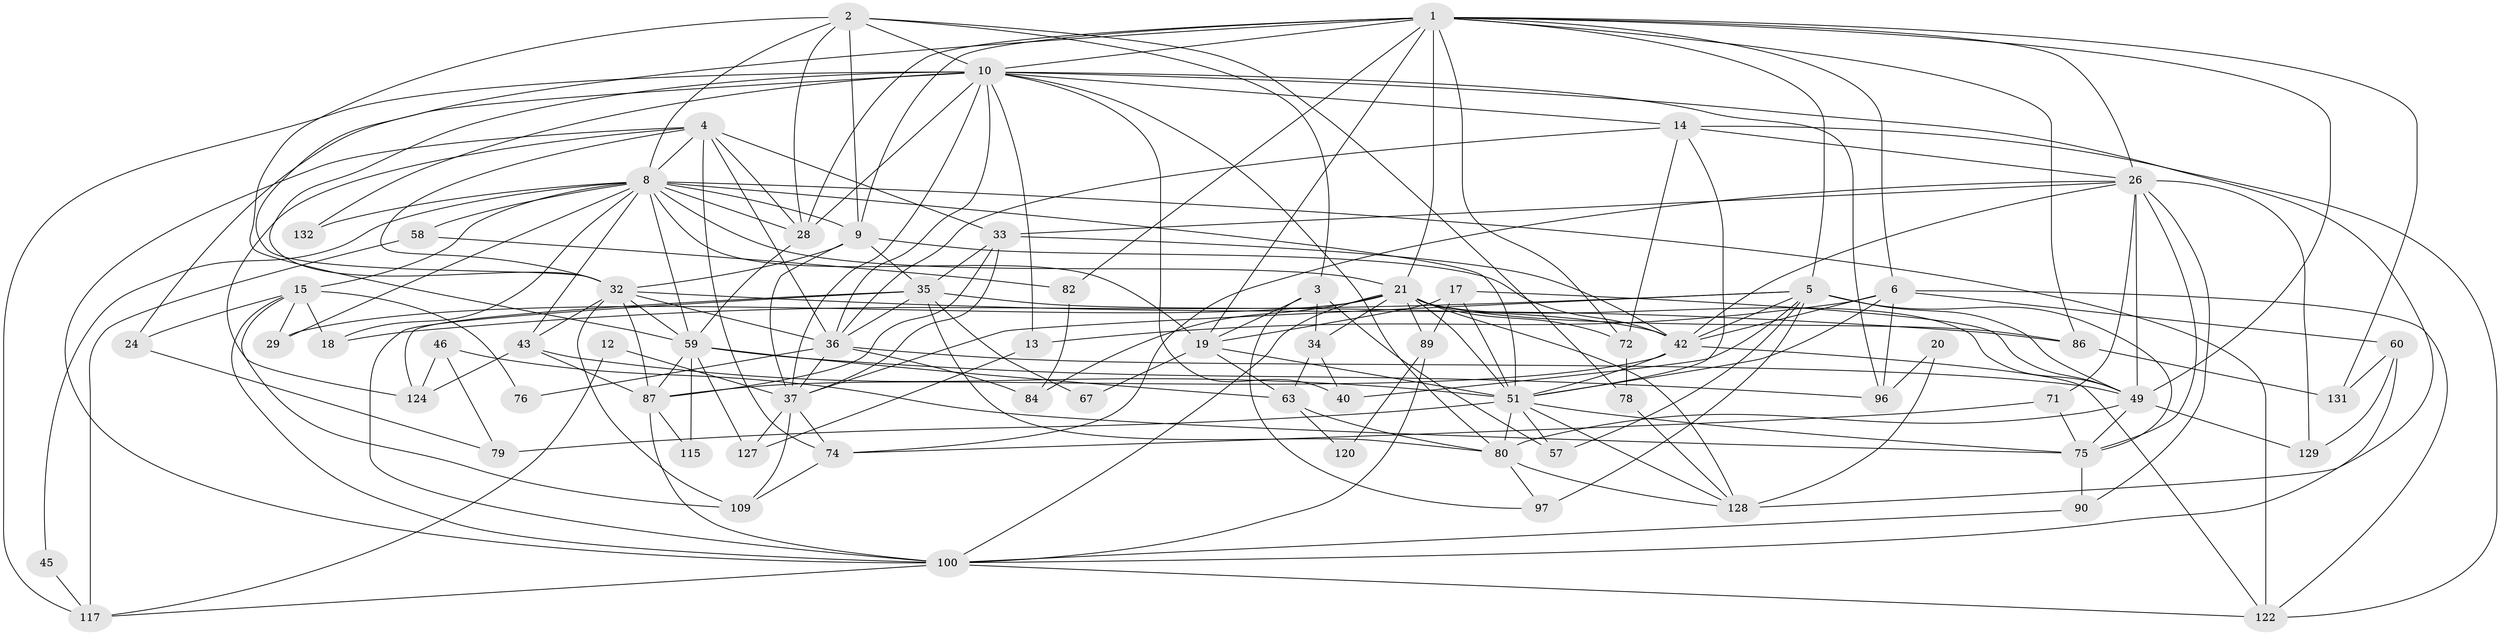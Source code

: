 // original degree distribution, {4: 0.2014388489208633, 3: 0.34532374100719426, 5: 0.17266187050359713, 6: 0.11510791366906475, 7: 0.02877697841726619, 2: 0.11510791366906475, 8: 0.02158273381294964}
// Generated by graph-tools (version 1.1) at 2025/15/03/09/25 04:15:15]
// undirected, 69 vertices, 193 edges
graph export_dot {
graph [start="1"]
  node [color=gray90,style=filled];
  1 [super="+52"];
  2 [super="+7"];
  3 [super="+27"];
  4 [super="+125"];
  5 [super="+41"];
  6 [super="+62+44"];
  8 [super="+22+11"];
  9 [super="+48+111"];
  10 [super="+16+70+39"];
  12;
  13;
  14;
  15 [super="+136+68"];
  17 [super="+85"];
  18 [super="+137"];
  19 [super="+25"];
  20;
  21 [super="+53+94"];
  24;
  26 [super="+65+126"];
  28 [super="+31"];
  29;
  32 [super="+38"];
  33 [super="+64"];
  34 [super="+61"];
  35 [super="+47"];
  36 [super="+92+102"];
  37 [super="+134+105"];
  40;
  42 [super="+88+114"];
  43;
  45;
  46;
  49 [super="+98+54"];
  51 [super="+83+56+138"];
  57 [super="+123"];
  58;
  59 [super="+107"];
  60;
  63 [super="+99"];
  67;
  71;
  72;
  74 [super="+101"];
  75 [super="+110"];
  76;
  78;
  79 [super="+121"];
  80 [super="+108+130+91"];
  82;
  84;
  86 [super="+106"];
  87 [super="+104"];
  89;
  90;
  96;
  97;
  100 [super="+118"];
  109;
  115;
  117;
  120;
  122;
  124;
  127;
  128;
  129;
  131;
  132;
  1 -- 86;
  1 -- 32;
  1 -- 131;
  1 -- 5;
  1 -- 72;
  1 -- 82;
  1 -- 21;
  1 -- 28;
  1 -- 6;
  1 -- 10 [weight=2];
  1 -- 19;
  1 -- 9;
  1 -- 26;
  1 -- 49;
  2 -- 59;
  2 -- 8;
  2 -- 28;
  2 -- 78;
  2 -- 9;
  2 -- 3;
  2 -- 10;
  3 -- 97;
  3 -- 57;
  3 -- 34;
  3 -- 19 [weight=2];
  4 -- 36 [weight=2];
  4 -- 74;
  4 -- 124;
  4 -- 8;
  4 -- 28;
  4 -- 100;
  4 -- 32;
  4 -- 33;
  5 -- 18;
  5 -- 97 [weight=2];
  5 -- 75;
  5 -- 40;
  5 -- 57;
  5 -- 42;
  5 -- 37;
  5 -- 49;
  6 -- 122;
  6 -- 96;
  6 -- 42;
  6 -- 60;
  6 -- 13;
  6 -- 51;
  8 -- 43;
  8 -- 21;
  8 -- 28;
  8 -- 19 [weight=2];
  8 -- 132;
  8 -- 122;
  8 -- 9 [weight=2];
  8 -- 45;
  8 -- 15 [weight=2];
  8 -- 18;
  8 -- 51;
  8 -- 58;
  8 -- 59;
  8 -- 29;
  9 -- 35;
  9 -- 37;
  9 -- 32;
  9 -- 42;
  10 -- 128;
  10 -- 37 [weight=2];
  10 -- 32 [weight=2];
  10 -- 80;
  10 -- 36;
  10 -- 24;
  10 -- 13;
  10 -- 96;
  10 -- 132;
  10 -- 40;
  10 -- 14;
  10 -- 117;
  10 -- 28;
  12 -- 117;
  12 -- 37;
  13 -- 127;
  14 -- 36;
  14 -- 72;
  14 -- 122;
  14 -- 26;
  14 -- 51;
  15 -- 24;
  15 -- 29;
  15 -- 18;
  15 -- 100;
  15 -- 76;
  15 -- 109;
  17 -- 19;
  17 -- 89;
  17 -- 49;
  17 -- 51 [weight=2];
  19 -- 51;
  19 -- 63;
  19 -- 67;
  20 -- 128;
  20 -- 96;
  21 -- 29;
  21 -- 34;
  21 -- 89 [weight=2];
  21 -- 128;
  21 -- 72;
  21 -- 49;
  21 -- 84;
  21 -- 86;
  21 -- 51;
  21 -- 100;
  24 -- 79;
  26 -- 90;
  26 -- 33;
  26 -- 129;
  26 -- 74;
  26 -- 75;
  26 -- 42;
  26 -- 71;
  26 -- 49;
  28 -- 59;
  32 -- 43;
  32 -- 86;
  32 -- 59;
  32 -- 109;
  32 -- 36;
  32 -- 87;
  33 -- 37;
  33 -- 42;
  33 -- 87;
  33 -- 35;
  34 -- 40;
  34 -- 63;
  35 -- 100;
  35 -- 80;
  35 -- 36;
  35 -- 67;
  35 -- 42;
  35 -- 124;
  36 -- 84;
  36 -- 49;
  36 -- 37;
  36 -- 76;
  37 -- 109;
  37 -- 74;
  37 -- 127;
  42 -- 122;
  42 -- 87;
  42 -- 51;
  43 -- 87;
  43 -- 124;
  43 -- 51;
  45 -- 117;
  46 -- 124;
  46 -- 79;
  46 -- 75;
  49 -- 80;
  49 -- 129;
  49 -- 75;
  51 -- 128;
  51 -- 80;
  51 -- 79 [weight=2];
  51 -- 57;
  51 -- 75;
  58 -- 117;
  58 -- 82;
  59 -- 127;
  59 -- 96;
  59 -- 115;
  59 -- 63;
  59 -- 87;
  60 -- 131;
  60 -- 129;
  60 -- 100;
  63 -- 120;
  63 -- 80;
  71 -- 75;
  71 -- 74;
  72 -- 78;
  74 -- 109;
  75 -- 90;
  78 -- 128;
  80 -- 97;
  80 -- 128;
  82 -- 84;
  86 -- 131;
  87 -- 115;
  87 -- 100;
  89 -- 120;
  89 -- 100;
  90 -- 100;
  100 -- 122;
  100 -- 117;
}
